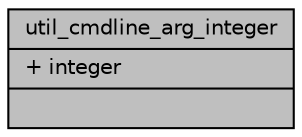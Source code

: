 digraph "util_cmdline_arg_integer"
{
 // LATEX_PDF_SIZE
  edge [fontname="Helvetica",fontsize="10",labelfontname="Helvetica",labelfontsize="10"];
  node [fontname="Helvetica",fontsize="10",shape=record];
  Node1 [label="{util_cmdline_arg_integer\n|+ integer\l|}",height=0.2,width=0.4,color="black", fillcolor="grey75", style="filled", fontcolor="black",tooltip=" "];
}
